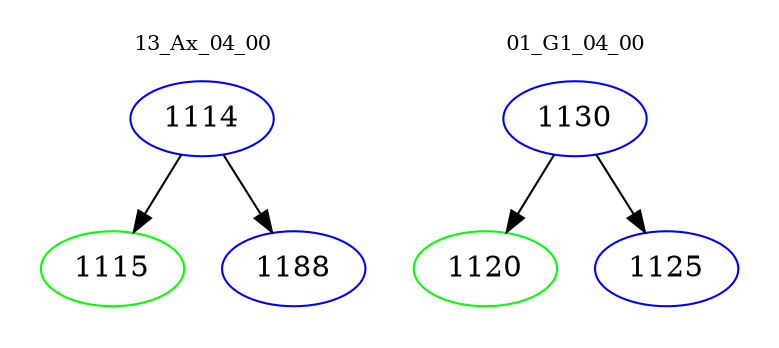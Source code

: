 digraph{
subgraph cluster_0 {
color = white
label = "13_Ax_04_00";
fontsize=10;
T0_1114 [label="1114", color="blue"]
T0_1114 -> T0_1115 [color="black"]
T0_1115 [label="1115", color="green"]
T0_1114 -> T0_1188 [color="black"]
T0_1188 [label="1188", color="blue"]
}
subgraph cluster_1 {
color = white
label = "01_G1_04_00";
fontsize=10;
T1_1130 [label="1130", color="blue"]
T1_1130 -> T1_1120 [color="black"]
T1_1120 [label="1120", color="green"]
T1_1130 -> T1_1125 [color="black"]
T1_1125 [label="1125", color="blue"]
}
}
